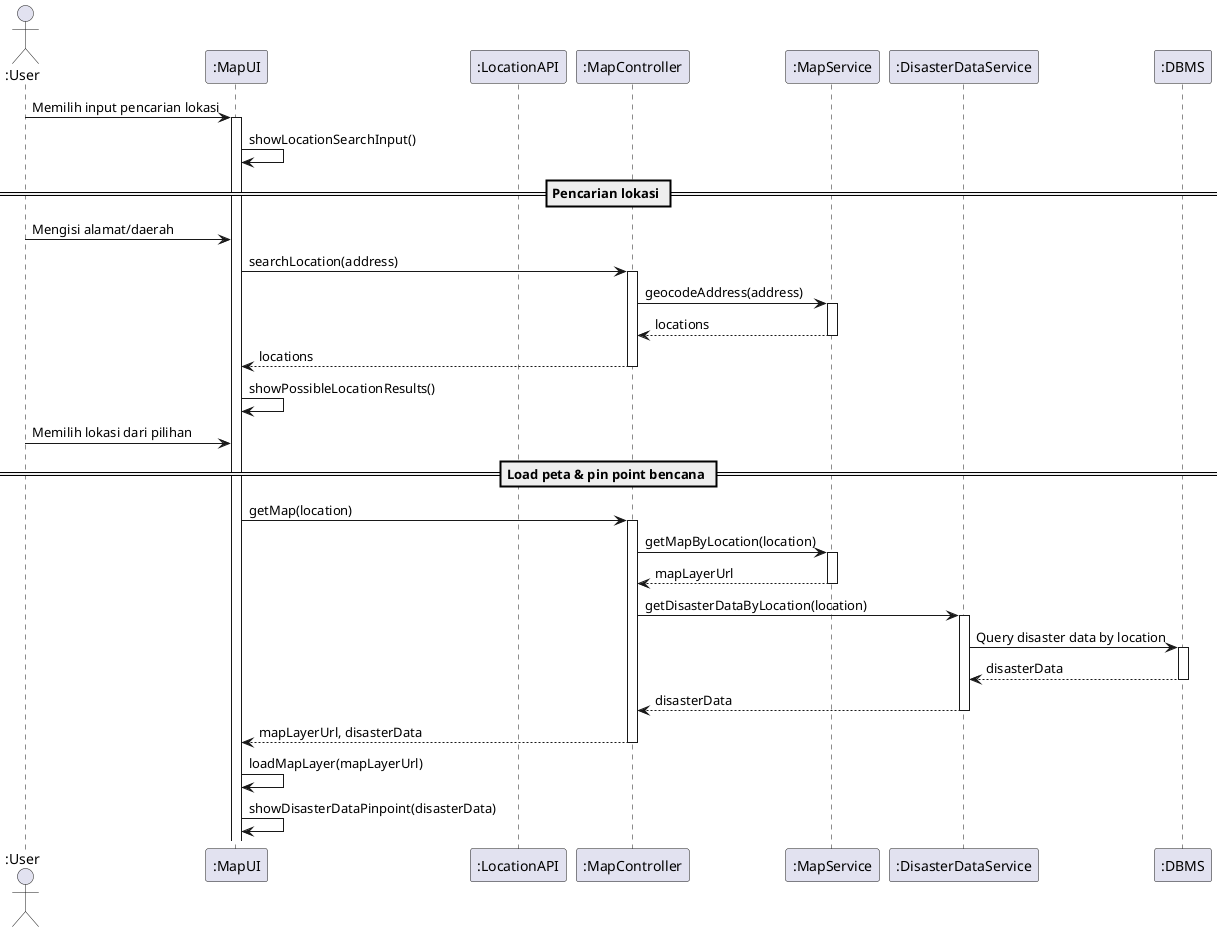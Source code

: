 @startuml SD-MAP-001 - Melihat peta bencana berdasarkan daerah yang dicari

actor ":User" as user
participant ":MapUI" as view
participant ":LocationAPI" as locationApi
participant ":MapController" as controller
participant ":MapService" as mapService
participant ":DisasterDataService" as disasterDataService
participant ":DBMS" as db

user -> view ++: Memilih input pencarian lokasi
view -> view: showLocationSearchInput()

== Pencarian lokasi ==

user -> view: Mengisi alamat/daerah
view -> controller ++: searchLocation(address)
  controller -> mapService ++: geocodeAddress(address)
    return locations
  return locations

view -> view: showPossibleLocationResults()
user -> view: Memilih lokasi dari pilihan

== Load peta & pin point bencana ==

view -> controller ++: getMap(location)
  controller -> mapService ++: getMapByLocation(location)
    return mapLayerUrl
  
  controller -> disasterDataService ++: getDisasterDataByLocation(location)
    disasterDataService -> db ++: Query disaster data by location
      return disasterData
    return disasterData
  return mapLayerUrl, disasterData

view -> view: loadMapLayer(mapLayerUrl)
view -> view: showDisasterDataPinpoint(disasterData)